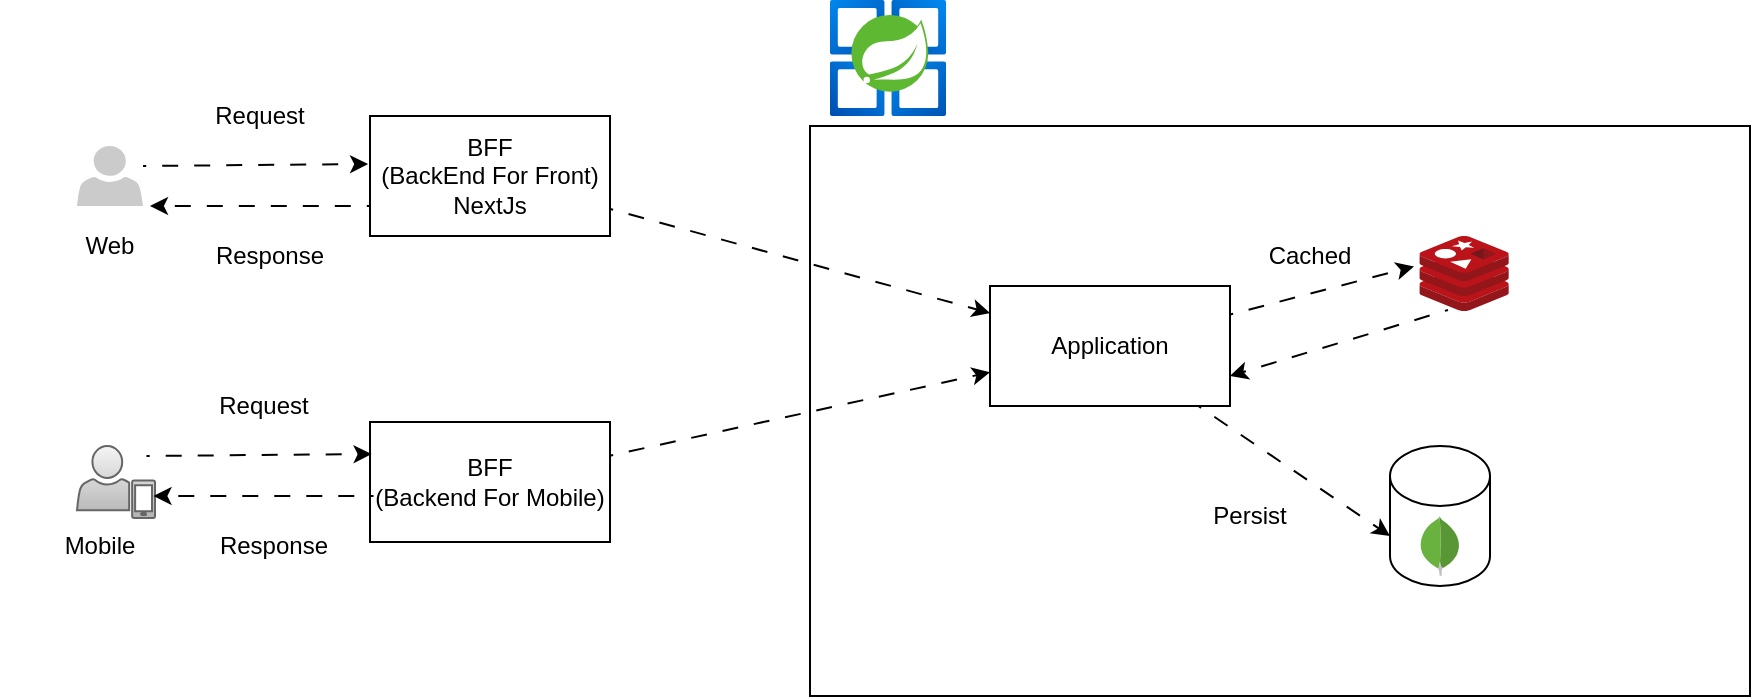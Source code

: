 <mxfile>
    <diagram id="UOSySEx7D-Uo51Zx-kVA" name="Page-1">
        <mxGraphModel dx="1130" dy="764" grid="1" gridSize="10" guides="1" tooltips="1" connect="1" arrows="1" fold="1" page="1" pageScale="1" pageWidth="850" pageHeight="1100" math="0" shadow="0">
            <root>
                <mxCell id="0"/>
                <mxCell id="1" parent="0"/>
                <mxCell id="42" value="" style="sketch=0;pointerEvents=1;shadow=0;dashed=0;html=1;strokeColor=#666666;fillColor=#f5f5f5;labelPosition=center;verticalLabelPosition=bottom;verticalAlign=top;outlineConnect=0;align=center;shape=mxgraph.office.users.mobile_user;gradientColor=#b3b3b3;" vertex="1" parent="1">
                    <mxGeometry x="43.5" y="320" width="39" height="36" as="geometry"/>
                </mxCell>
                <mxCell id="43" value="" style="sketch=0;pointerEvents=1;shadow=0;dashed=0;html=1;strokeColor=none;labelPosition=center;verticalLabelPosition=bottom;verticalAlign=top;outlineConnect=0;align=center;shape=mxgraph.office.users.user;fillColor=#CCCBCB;" vertex="1" parent="1">
                    <mxGeometry x="43.5" y="170" width="33" height="30" as="geometry"/>
                </mxCell>
                <mxCell id="45" value="Web" style="text;html=1;strokeColor=none;fillColor=none;align=center;verticalAlign=middle;whiteSpace=wrap;rounded=0;" vertex="1" parent="1">
                    <mxGeometry x="15" y="210" width="90" height="20" as="geometry"/>
                </mxCell>
                <mxCell id="46" value="Mobile" style="text;html=1;strokeColor=none;fillColor=none;align=center;verticalAlign=middle;whiteSpace=wrap;rounded=0;" vertex="1" parent="1">
                    <mxGeometry x="5" y="360" width="100" height="20" as="geometry"/>
                </mxCell>
                <mxCell id="72" style="edgeStyle=none;html=1;flowAnimation=1;" edge="1" parent="1" source="47" target="55">
                    <mxGeometry relative="1" as="geometry"/>
                </mxCell>
                <mxCell id="47" value="BFF&lt;br&gt;(BackEnd For Front)&lt;br&gt;NextJs" style="rounded=0;whiteSpace=wrap;html=1;" vertex="1" parent="1">
                    <mxGeometry x="190" y="155" width="120" height="60" as="geometry"/>
                </mxCell>
                <mxCell id="49" value="" style="endArrow=classic;html=1;entryX=-0.008;entryY=0.4;entryDx=0;entryDy=0;entryPerimeter=0;flowAnimation=1;" edge="1" parent="1" target="47">
                    <mxGeometry width="50" height="50" relative="1" as="geometry">
                        <mxPoint x="76.5" y="180" as="sourcePoint"/>
                        <mxPoint x="126.5" y="130" as="targetPoint"/>
                    </mxGeometry>
                </mxCell>
                <mxCell id="48" value="" style="rounded=0;whiteSpace=wrap;html=1;gradientColor=none;fillColor=none;" vertex="1" parent="1">
                    <mxGeometry x="410" y="160" width="470" height="285" as="geometry"/>
                </mxCell>
                <mxCell id="51" value="" style="endArrow=classic;html=1;exitX=0;exitY=0.75;exitDx=0;exitDy=0;entryX=1.106;entryY=1;entryDx=0;entryDy=0;entryPerimeter=0;flowAnimation=1;" edge="1" parent="1" source="47" target="43">
                    <mxGeometry width="50" height="50" relative="1" as="geometry">
                        <mxPoint x="105" y="245" as="sourcePoint"/>
                        <mxPoint x="155" y="195" as="targetPoint"/>
                    </mxGeometry>
                </mxCell>
                <mxCell id="52" value="Request" style="text;html=1;strokeColor=none;fillColor=none;align=center;verticalAlign=middle;whiteSpace=wrap;rounded=0;" vertex="1" parent="1">
                    <mxGeometry x="105" y="140" width="60" height="30" as="geometry"/>
                </mxCell>
                <mxCell id="53" value="Response" style="text;html=1;strokeColor=none;fillColor=none;align=center;verticalAlign=middle;whiteSpace=wrap;rounded=0;" vertex="1" parent="1">
                    <mxGeometry x="110" y="210" width="60" height="30" as="geometry"/>
                </mxCell>
                <mxCell id="54" value="" style="aspect=fixed;html=1;points=[];align=center;image;fontSize=12;image=img/lib/azure2/compute/Azure_Spring_Cloud.svg;" vertex="1" parent="1">
                    <mxGeometry x="420" y="97" width="58" height="58" as="geometry"/>
                </mxCell>
                <mxCell id="58" style="edgeStyle=none;html=1;entryX=0;entryY=0;entryDx=0;entryDy=45;entryPerimeter=0;flowAnimation=1;" edge="1" parent="1" source="55" target="56">
                    <mxGeometry relative="1" as="geometry"/>
                </mxCell>
                <mxCell id="68" style="edgeStyle=none;html=1;entryX=-0.06;entryY=0.405;entryDx=0;entryDy=0;entryPerimeter=0;flowAnimation=1;" edge="1" parent="1" source="55" target="62">
                    <mxGeometry relative="1" as="geometry"/>
                </mxCell>
                <mxCell id="55" value="Application" style="rounded=0;whiteSpace=wrap;html=1;" vertex="1" parent="1">
                    <mxGeometry x="500" y="240" width="120" height="60" as="geometry"/>
                </mxCell>
                <mxCell id="56" value="" style="shape=cylinder3;whiteSpace=wrap;html=1;boundedLbl=1;backgroundOutline=1;size=15;" vertex="1" parent="1">
                    <mxGeometry x="700" y="320" width="50" height="70" as="geometry"/>
                </mxCell>
                <mxCell id="57" value="" style="dashed=0;outlineConnect=0;html=1;align=center;labelPosition=center;verticalLabelPosition=bottom;verticalAlign=top;shape=mxgraph.weblogos.mongodb" vertex="1" parent="1">
                    <mxGeometry x="714.7" y="355" width="20.6" height="30" as="geometry"/>
                </mxCell>
                <mxCell id="60" value="Persist" style="text;html=1;strokeColor=none;fillColor=none;align=center;verticalAlign=middle;whiteSpace=wrap;rounded=0;" vertex="1" parent="1">
                    <mxGeometry x="600" y="340" width="60" height="30" as="geometry"/>
                </mxCell>
                <mxCell id="69" style="edgeStyle=none;html=1;entryX=1;entryY=0.75;entryDx=0;entryDy=0;exitX=0.32;exitY=0.985;exitDx=0;exitDy=0;exitPerimeter=0;flowAnimation=1;" edge="1" parent="1" source="62" target="55">
                    <mxGeometry relative="1" as="geometry">
                        <mxPoint x="740" y="260" as="sourcePoint"/>
                    </mxGeometry>
                </mxCell>
                <mxCell id="62" value="" style="sketch=0;aspect=fixed;html=1;points=[];align=center;image;fontSize=12;image=img/lib/mscae/Cache_Redis_Product.svg;" vertex="1" parent="1">
                    <mxGeometry x="714.7" y="215" width="44.7" height="37.55" as="geometry"/>
                </mxCell>
                <mxCell id="73" style="edgeStyle=none;html=1;flowAnimation=1;" edge="1" parent="1" source="63" target="55">
                    <mxGeometry relative="1" as="geometry"/>
                </mxCell>
                <mxCell id="63" value="BFF&lt;br&gt;(Backend For Mobile)" style="rounded=0;whiteSpace=wrap;html=1;" vertex="1" parent="1">
                    <mxGeometry x="190" y="308" width="120" height="60" as="geometry"/>
                </mxCell>
                <mxCell id="64" value="Request" style="text;html=1;strokeColor=none;fillColor=none;align=center;verticalAlign=middle;whiteSpace=wrap;rounded=0;" vertex="1" parent="1">
                    <mxGeometry x="106.75" y="285" width="60" height="30" as="geometry"/>
                </mxCell>
                <mxCell id="65" value="" style="endArrow=classic;html=1;entryX=-0.008;entryY=0.4;entryDx=0;entryDy=0;entryPerimeter=0;flowAnimation=1;" edge="1" parent="1">
                    <mxGeometry width="50" height="50" relative="1" as="geometry">
                        <mxPoint x="78.25" y="325" as="sourcePoint"/>
                        <mxPoint x="190.79" y="324" as="targetPoint"/>
                    </mxGeometry>
                </mxCell>
                <mxCell id="66" value="" style="endArrow=classic;html=1;exitX=0;exitY=0.75;exitDx=0;exitDy=0;entryX=1.106;entryY=1;entryDx=0;entryDy=0;entryPerimeter=0;flowAnimation=1;" edge="1" parent="1">
                    <mxGeometry width="50" height="50" relative="1" as="geometry">
                        <mxPoint x="191.75" y="345" as="sourcePoint"/>
                        <mxPoint x="81.748" y="345" as="targetPoint"/>
                    </mxGeometry>
                </mxCell>
                <mxCell id="67" value="Response" style="text;html=1;strokeColor=none;fillColor=none;align=center;verticalAlign=middle;whiteSpace=wrap;rounded=0;" vertex="1" parent="1">
                    <mxGeometry x="111.75" y="355" width="60" height="30" as="geometry"/>
                </mxCell>
                <mxCell id="70" value="Cached" style="text;html=1;strokeColor=none;fillColor=none;align=center;verticalAlign=middle;whiteSpace=wrap;rounded=0;" vertex="1" parent="1">
                    <mxGeometry x="630" y="210" width="60" height="30" as="geometry"/>
                </mxCell>
            </root>
        </mxGraphModel>
    </diagram>
</mxfile>